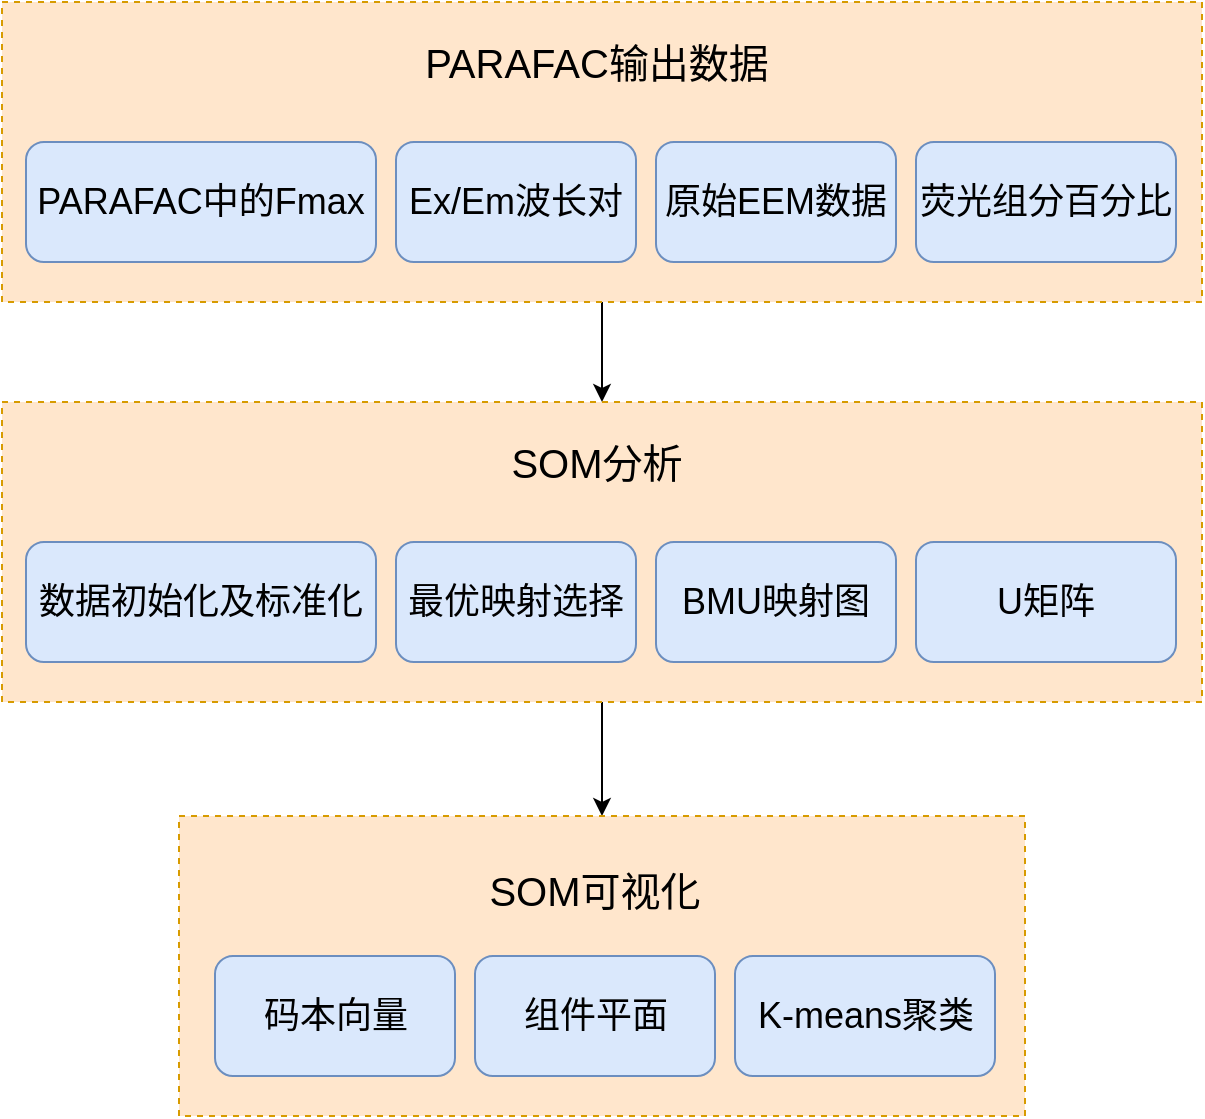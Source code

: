 <mxfile version="14.5.4" type="github">
  <diagram id="taQ7VdK2Xbz5WA_EDbCL" name="Page-1">
    <mxGraphModel dx="868" dy="393" grid="1" gridSize="10" guides="1" tooltips="1" connect="1" arrows="1" fold="1" page="1" pageScale="1" pageWidth="827" pageHeight="1169" math="0" shadow="0">
      <root>
        <mxCell id="0" />
        <mxCell id="1" parent="0" />
        <mxCell id="b7OWWv35G4zk7WAT0iNo-21" style="edgeStyle=orthogonalEdgeStyle;rounded=0;orthogonalLoop=1;jettySize=auto;html=1;exitX=0.5;exitY=1;exitDx=0;exitDy=0;entryX=0.5;entryY=0;entryDx=0;entryDy=0;" edge="1" parent="1" source="b7OWWv35G4zk7WAT0iNo-2" target="b7OWWv35G4zk7WAT0iNo-9">
          <mxGeometry relative="1" as="geometry" />
        </mxCell>
        <mxCell id="b7OWWv35G4zk7WAT0iNo-2" value="" style="rounded=0;whiteSpace=wrap;html=1;dashed=1;fillColor=#ffe6cc;strokeColor=#d79b00;" vertex="1" parent="1">
          <mxGeometry x="143" y="160" width="600" height="150" as="geometry" />
        </mxCell>
        <mxCell id="b7OWWv35G4zk7WAT0iNo-4" value="&lt;font style=&quot;font-size: 18px&quot;&gt;PARAFAC中的Fmax&lt;/font&gt;" style="rounded=1;whiteSpace=wrap;html=1;fillColor=#dae8fc;strokeColor=#6c8ebf;" vertex="1" parent="1">
          <mxGeometry x="155" y="230" width="175" height="60" as="geometry" />
        </mxCell>
        <mxCell id="b7OWWv35G4zk7WAT0iNo-5" value="&lt;font style=&quot;font-size: 20px&quot;&gt;PARAFAC输出数据&lt;/font&gt;" style="text;html=1;strokeColor=none;fillColor=none;align=center;verticalAlign=middle;whiteSpace=wrap;rounded=0;fontSize=20;" vertex="1" parent="1">
          <mxGeometry x="342.5" y="170" width="195" height="40" as="geometry" />
        </mxCell>
        <mxCell id="b7OWWv35G4zk7WAT0iNo-6" value="&lt;font style=&quot;font-size: 18px&quot;&gt;Ex/Em波长对&lt;/font&gt;" style="rounded=1;whiteSpace=wrap;html=1;fillColor=#dae8fc;strokeColor=#6c8ebf;" vertex="1" parent="1">
          <mxGeometry x="340" y="230" width="120" height="60" as="geometry" />
        </mxCell>
        <mxCell id="b7OWWv35G4zk7WAT0iNo-7" value="&lt;font style=&quot;font-size: 18px&quot;&gt;荧光组分百分比&lt;/font&gt;" style="rounded=1;whiteSpace=wrap;html=1;fillColor=#dae8fc;strokeColor=#6c8ebf;" vertex="1" parent="1">
          <mxGeometry x="600" y="230" width="130" height="60" as="geometry" />
        </mxCell>
        <mxCell id="b7OWWv35G4zk7WAT0iNo-8" value="&lt;font style=&quot;font-size: 18px&quot;&gt;原始EEM数据&lt;/font&gt;" style="rounded=1;whiteSpace=wrap;html=1;fillColor=#dae8fc;strokeColor=#6c8ebf;" vertex="1" parent="1">
          <mxGeometry x="470" y="230" width="120" height="60" as="geometry" />
        </mxCell>
        <mxCell id="b7OWWv35G4zk7WAT0iNo-22" style="edgeStyle=orthogonalEdgeStyle;rounded=0;orthogonalLoop=1;jettySize=auto;html=1;exitX=0.5;exitY=1;exitDx=0;exitDy=0;" edge="1" parent="1" source="b7OWWv35G4zk7WAT0iNo-9" target="b7OWWv35G4zk7WAT0iNo-15">
          <mxGeometry relative="1" as="geometry" />
        </mxCell>
        <mxCell id="b7OWWv35G4zk7WAT0iNo-9" value="" style="rounded=0;whiteSpace=wrap;html=1;dashed=1;fillColor=#ffe6cc;strokeColor=#d79b00;" vertex="1" parent="1">
          <mxGeometry x="143" y="360" width="600" height="150" as="geometry" />
        </mxCell>
        <mxCell id="b7OWWv35G4zk7WAT0iNo-10" value="&lt;font style=&quot;font-size: 18px&quot;&gt;数据初始化及标准化&lt;/font&gt;" style="rounded=1;whiteSpace=wrap;html=1;fillColor=#dae8fc;strokeColor=#6c8ebf;" vertex="1" parent="1">
          <mxGeometry x="155" y="430" width="175" height="60" as="geometry" />
        </mxCell>
        <mxCell id="b7OWWv35G4zk7WAT0iNo-11" value="&lt;font style=&quot;font-size: 20px&quot;&gt;SOM分析&lt;/font&gt;" style="text;html=1;strokeColor=none;fillColor=none;align=center;verticalAlign=middle;whiteSpace=wrap;rounded=0;" vertex="1" parent="1">
          <mxGeometry x="342.5" y="370" width="195" height="40" as="geometry" />
        </mxCell>
        <mxCell id="b7OWWv35G4zk7WAT0iNo-12" value="&lt;font style=&quot;font-size: 18px&quot;&gt;最优映射选择&lt;/font&gt;" style="rounded=1;whiteSpace=wrap;html=1;fillColor=#dae8fc;strokeColor=#6c8ebf;" vertex="1" parent="1">
          <mxGeometry x="340" y="430" width="120" height="60" as="geometry" />
        </mxCell>
        <mxCell id="b7OWWv35G4zk7WAT0iNo-13" value="&lt;font style=&quot;font-size: 18px&quot;&gt;U矩阵&lt;/font&gt;" style="rounded=1;whiteSpace=wrap;html=1;fillColor=#dae8fc;strokeColor=#6c8ebf;" vertex="1" parent="1">
          <mxGeometry x="600" y="430" width="130" height="60" as="geometry" />
        </mxCell>
        <mxCell id="b7OWWv35G4zk7WAT0iNo-14" value="&lt;font style=&quot;font-size: 18px&quot;&gt;BMU映射图&lt;/font&gt;" style="rounded=1;whiteSpace=wrap;html=1;fillColor=#dae8fc;strokeColor=#6c8ebf;" vertex="1" parent="1">
          <mxGeometry x="470" y="430" width="120" height="60" as="geometry" />
        </mxCell>
        <mxCell id="b7OWWv35G4zk7WAT0iNo-15" value="" style="rounded=0;whiteSpace=wrap;html=1;dashed=1;fillColor=#ffe6cc;strokeColor=#d79b00;" vertex="1" parent="1">
          <mxGeometry x="231.5" y="567" width="423" height="150" as="geometry" />
        </mxCell>
        <mxCell id="b7OWWv35G4zk7WAT0iNo-17" value="&lt;font style=&quot;font-size: 20px&quot;&gt;SOM可视化&lt;/font&gt;" style="text;html=1;strokeColor=none;fillColor=none;align=center;verticalAlign=middle;whiteSpace=wrap;rounded=0;" vertex="1" parent="1">
          <mxGeometry x="342" y="584" width="195" height="40" as="geometry" />
        </mxCell>
        <mxCell id="b7OWWv35G4zk7WAT0iNo-18" value="&lt;font style=&quot;font-size: 18px&quot;&gt;码本向量&lt;/font&gt;" style="rounded=1;whiteSpace=wrap;html=1;fillColor=#dae8fc;strokeColor=#6c8ebf;" vertex="1" parent="1">
          <mxGeometry x="249.5" y="637" width="120" height="60" as="geometry" />
        </mxCell>
        <mxCell id="b7OWWv35G4zk7WAT0iNo-19" value="&lt;font style=&quot;font-size: 18px&quot;&gt;K-means聚类&lt;/font&gt;" style="rounded=1;whiteSpace=wrap;html=1;fillColor=#dae8fc;strokeColor=#6c8ebf;" vertex="1" parent="1">
          <mxGeometry x="509.5" y="637" width="130" height="60" as="geometry" />
        </mxCell>
        <mxCell id="b7OWWv35G4zk7WAT0iNo-20" value="&lt;font style=&quot;font-size: 18px&quot;&gt;组件平面&lt;/font&gt;" style="rounded=1;whiteSpace=wrap;html=1;fillColor=#dae8fc;strokeColor=#6c8ebf;" vertex="1" parent="1">
          <mxGeometry x="379.5" y="637" width="120" height="60" as="geometry" />
        </mxCell>
      </root>
    </mxGraphModel>
  </diagram>
</mxfile>
